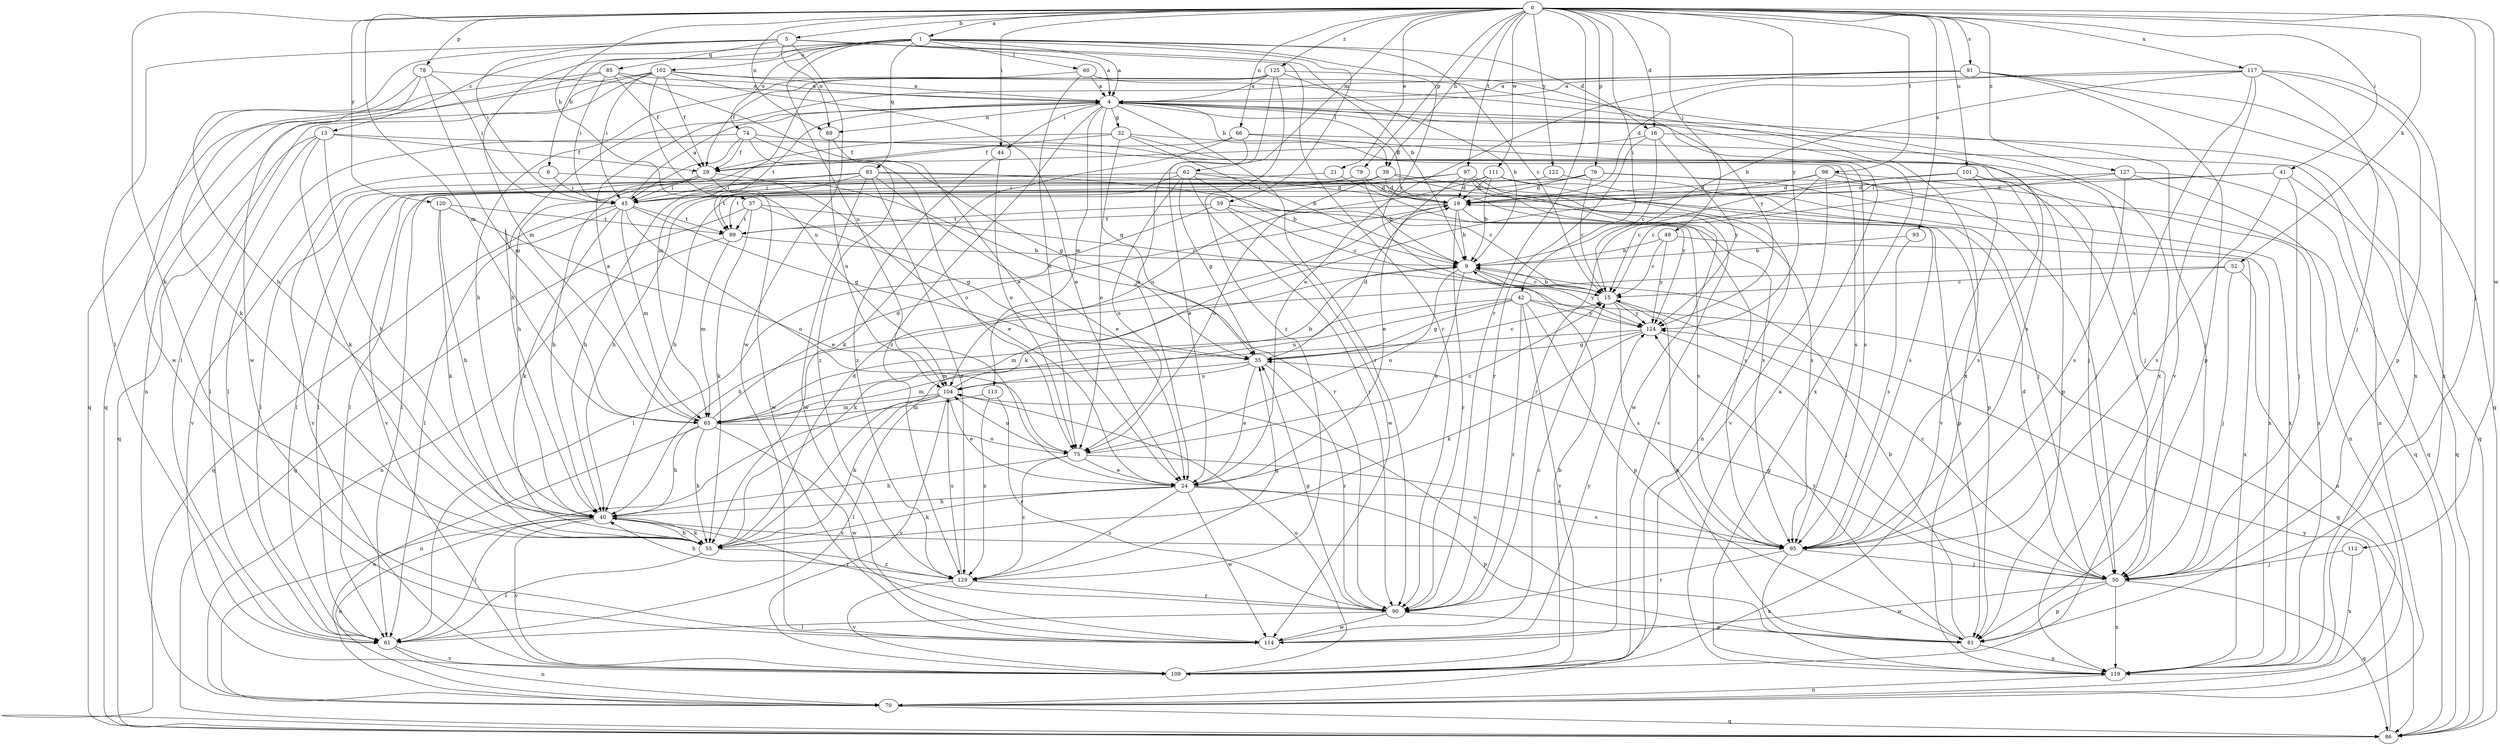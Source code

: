 strict digraph  {
0;
1;
4;
5;
6;
9;
13;
15;
16;
19;
21;
24;
29;
32;
35;
37;
39;
40;
41;
42;
44;
45;
49;
50;
52;
55;
59;
60;
61;
62;
65;
66;
69;
70;
74;
75;
76;
78;
79;
81;
83;
85;
86;
90;
91;
93;
95;
97;
98;
99;
101;
102;
104;
109;
111;
112;
113;
114;
117;
119;
120;
122;
124;
125;
127;
129;
0 -> 1  [label=a];
0 -> 5  [label=b];
0 -> 16  [label=d];
0 -> 21  [label=e];
0 -> 37  [label=h];
0 -> 39  [label=h];
0 -> 41  [label=i];
0 -> 42  [label=i];
0 -> 44  [label=i];
0 -> 49  [label=j];
0 -> 50  [label=j];
0 -> 52  [label=k];
0 -> 55  [label=k];
0 -> 62  [label=m];
0 -> 65  [label=m];
0 -> 66  [label=n];
0 -> 69  [label=n];
0 -> 76  [label=p];
0 -> 78  [label=p];
0 -> 79  [label=p];
0 -> 90  [label=r];
0 -> 91  [label=s];
0 -> 93  [label=s];
0 -> 97  [label=t];
0 -> 98  [label=t];
0 -> 101  [label=u];
0 -> 111  [label=w];
0 -> 112  [label=w];
0 -> 117  [label=x];
0 -> 120  [label=y];
0 -> 122  [label=y];
0 -> 124  [label=y];
0 -> 125  [label=z];
0 -> 127  [label=z];
1 -> 4  [label=a];
1 -> 6  [label=b];
1 -> 13  [label=c];
1 -> 15  [label=c];
1 -> 16  [label=d];
1 -> 59  [label=l];
1 -> 60  [label=l];
1 -> 65  [label=m];
1 -> 74  [label=o];
1 -> 83  [label=q];
1 -> 102  [label=u];
1 -> 104  [label=u];
1 -> 124  [label=y];
4 -> 19  [label=d];
4 -> 32  [label=g];
4 -> 35  [label=g];
4 -> 39  [label=h];
4 -> 44  [label=i];
4 -> 50  [label=j];
4 -> 69  [label=n];
4 -> 90  [label=r];
4 -> 95  [label=s];
4 -> 99  [label=t];
4 -> 113  [label=w];
4 -> 119  [label=x];
4 -> 129  [label=z];
5 -> 4  [label=a];
5 -> 9  [label=b];
5 -> 40  [label=h];
5 -> 45  [label=i];
5 -> 61  [label=l];
5 -> 69  [label=n];
5 -> 85  [label=q];
5 -> 90  [label=r];
5 -> 114  [label=w];
6 -> 45  [label=i];
6 -> 90  [label=r];
6 -> 109  [label=v];
9 -> 15  [label=c];
9 -> 24  [label=e];
9 -> 55  [label=k];
9 -> 75  [label=o];
9 -> 124  [label=y];
13 -> 29  [label=f];
13 -> 40  [label=h];
13 -> 55  [label=k];
13 -> 61  [label=l];
13 -> 86  [label=q];
13 -> 95  [label=s];
15 -> 9  [label=b];
15 -> 81  [label=p];
15 -> 95  [label=s];
15 -> 124  [label=y];
16 -> 15  [label=c];
16 -> 29  [label=f];
16 -> 86  [label=q];
16 -> 90  [label=r];
16 -> 124  [label=y];
19 -> 9  [label=b];
19 -> 90  [label=r];
19 -> 95  [label=s];
19 -> 99  [label=t];
21 -> 45  [label=i];
21 -> 124  [label=y];
24 -> 40  [label=h];
24 -> 55  [label=k];
24 -> 81  [label=p];
24 -> 95  [label=s];
24 -> 114  [label=w];
24 -> 129  [label=z];
29 -> 24  [label=e];
29 -> 40  [label=h];
29 -> 45  [label=i];
29 -> 109  [label=v];
29 -> 114  [label=w];
32 -> 9  [label=b];
32 -> 29  [label=f];
32 -> 40  [label=h];
32 -> 50  [label=j];
32 -> 75  [label=o];
32 -> 95  [label=s];
35 -> 15  [label=c];
35 -> 19  [label=d];
35 -> 24  [label=e];
35 -> 65  [label=m];
35 -> 90  [label=r];
35 -> 104  [label=u];
37 -> 15  [label=c];
37 -> 35  [label=g];
37 -> 55  [label=k];
37 -> 86  [label=q];
37 -> 99  [label=t];
39 -> 19  [label=d];
39 -> 50  [label=j];
39 -> 61  [label=l];
39 -> 75  [label=o];
39 -> 95  [label=s];
40 -> 55  [label=k];
40 -> 61  [label=l];
40 -> 70  [label=n];
40 -> 90  [label=r];
40 -> 95  [label=s];
40 -> 109  [label=v];
41 -> 19  [label=d];
41 -> 45  [label=i];
41 -> 50  [label=j];
41 -> 86  [label=q];
41 -> 95  [label=s];
42 -> 35  [label=g];
42 -> 65  [label=m];
42 -> 81  [label=p];
42 -> 86  [label=q];
42 -> 90  [label=r];
42 -> 104  [label=u];
42 -> 109  [label=v];
42 -> 124  [label=y];
44 -> 75  [label=o];
44 -> 129  [label=z];
45 -> 4  [label=a];
45 -> 35  [label=g];
45 -> 55  [label=k];
45 -> 61  [label=l];
45 -> 65  [label=m];
45 -> 75  [label=o];
45 -> 86  [label=q];
45 -> 99  [label=t];
49 -> 9  [label=b];
49 -> 15  [label=c];
49 -> 119  [label=x];
49 -> 124  [label=y];
50 -> 15  [label=c];
50 -> 19  [label=d];
50 -> 35  [label=g];
50 -> 81  [label=p];
50 -> 86  [label=q];
50 -> 114  [label=w];
50 -> 119  [label=x];
52 -> 15  [label=c];
52 -> 40  [label=h];
52 -> 50  [label=j];
52 -> 70  [label=n];
55 -> 19  [label=d];
55 -> 40  [label=h];
55 -> 61  [label=l];
55 -> 129  [label=z];
59 -> 15  [label=c];
59 -> 61  [label=l];
59 -> 81  [label=p];
59 -> 99  [label=t];
59 -> 114  [label=w];
60 -> 4  [label=a];
60 -> 40  [label=h];
60 -> 75  [label=o];
60 -> 119  [label=x];
61 -> 70  [label=n];
61 -> 109  [label=v];
62 -> 9  [label=b];
62 -> 19  [label=d];
62 -> 35  [label=g];
62 -> 40  [label=h];
62 -> 61  [label=l];
62 -> 75  [label=o];
62 -> 90  [label=r];
62 -> 95  [label=s];
65 -> 4  [label=a];
65 -> 19  [label=d];
65 -> 40  [label=h];
65 -> 55  [label=k];
65 -> 70  [label=n];
65 -> 75  [label=o];
65 -> 114  [label=w];
66 -> 24  [label=e];
66 -> 29  [label=f];
66 -> 55  [label=k];
66 -> 70  [label=n];
66 -> 81  [label=p];
69 -> 104  [label=u];
69 -> 129  [label=z];
70 -> 86  [label=q];
74 -> 29  [label=f];
74 -> 35  [label=g];
74 -> 45  [label=i];
74 -> 50  [label=j];
74 -> 61  [label=l];
74 -> 75  [label=o];
75 -> 15  [label=c];
75 -> 24  [label=e];
75 -> 40  [label=h];
75 -> 95  [label=s];
75 -> 104  [label=u];
75 -> 129  [label=z];
76 -> 15  [label=c];
76 -> 19  [label=d];
76 -> 40  [label=h];
76 -> 45  [label=i];
76 -> 86  [label=q];
76 -> 119  [label=x];
78 -> 4  [label=a];
78 -> 45  [label=i];
78 -> 55  [label=k];
78 -> 65  [label=m];
78 -> 114  [label=w];
79 -> 9  [label=b];
79 -> 19  [label=d];
79 -> 99  [label=t];
81 -> 9  [label=b];
81 -> 104  [label=u];
81 -> 119  [label=x];
81 -> 124  [label=y];
83 -> 15  [label=c];
83 -> 24  [label=e];
83 -> 40  [label=h];
83 -> 45  [label=i];
83 -> 61  [label=l];
83 -> 95  [label=s];
83 -> 109  [label=v];
83 -> 114  [label=w];
83 -> 129  [label=z];
85 -> 4  [label=a];
85 -> 24  [label=e];
85 -> 29  [label=f];
85 -> 45  [label=i];
85 -> 86  [label=q];
85 -> 114  [label=w];
86 -> 124  [label=y];
90 -> 35  [label=g];
90 -> 61  [label=l];
90 -> 81  [label=p];
90 -> 114  [label=w];
91 -> 4  [label=a];
91 -> 24  [label=e];
91 -> 40  [label=h];
91 -> 81  [label=p];
91 -> 86  [label=q];
91 -> 119  [label=x];
93 -> 9  [label=b];
93 -> 95  [label=s];
95 -> 50  [label=j];
95 -> 90  [label=r];
95 -> 119  [label=x];
97 -> 19  [label=d];
97 -> 24  [label=e];
97 -> 61  [label=l];
97 -> 95  [label=s];
97 -> 99  [label=t];
97 -> 109  [label=v];
97 -> 114  [label=w];
98 -> 15  [label=c];
98 -> 19  [label=d];
98 -> 50  [label=j];
98 -> 55  [label=k];
98 -> 109  [label=v];
98 -> 119  [label=x];
99 -> 9  [label=b];
99 -> 65  [label=m];
99 -> 70  [label=n];
101 -> 19  [label=d];
101 -> 50  [label=j];
101 -> 90  [label=r];
101 -> 95  [label=s];
101 -> 109  [label=v];
102 -> 4  [label=a];
102 -> 24  [label=e];
102 -> 29  [label=f];
102 -> 45  [label=i];
102 -> 61  [label=l];
102 -> 70  [label=n];
102 -> 86  [label=q];
102 -> 104  [label=u];
102 -> 119  [label=x];
104 -> 9  [label=b];
104 -> 24  [label=e];
104 -> 55  [label=k];
104 -> 61  [label=l];
104 -> 65  [label=m];
104 -> 70  [label=n];
104 -> 109  [label=v];
109 -> 9  [label=b];
109 -> 104  [label=u];
111 -> 9  [label=b];
111 -> 19  [label=d];
111 -> 61  [label=l];
111 -> 70  [label=n];
111 -> 81  [label=p];
111 -> 104  [label=u];
112 -> 50  [label=j];
112 -> 119  [label=x];
113 -> 65  [label=m];
113 -> 90  [label=r];
113 -> 129  [label=z];
114 -> 15  [label=c];
114 -> 124  [label=y];
117 -> 4  [label=a];
117 -> 9  [label=b];
117 -> 19  [label=d];
117 -> 50  [label=j];
117 -> 81  [label=p];
117 -> 95  [label=s];
117 -> 109  [label=v];
117 -> 119  [label=x];
119 -> 4  [label=a];
119 -> 70  [label=n];
120 -> 24  [label=e];
120 -> 40  [label=h];
120 -> 55  [label=k];
120 -> 99  [label=t];
122 -> 45  [label=i];
122 -> 119  [label=x];
124 -> 35  [label=g];
124 -> 50  [label=j];
124 -> 55  [label=k];
124 -> 65  [label=m];
125 -> 4  [label=a];
125 -> 9  [label=b];
125 -> 24  [label=e];
125 -> 29  [label=f];
125 -> 65  [label=m];
125 -> 124  [label=y];
125 -> 129  [label=z];
127 -> 15  [label=c];
127 -> 19  [label=d];
127 -> 70  [label=n];
127 -> 86  [label=q];
127 -> 95  [label=s];
129 -> 35  [label=g];
129 -> 40  [label=h];
129 -> 90  [label=r];
129 -> 104  [label=u];
129 -> 109  [label=v];
}
